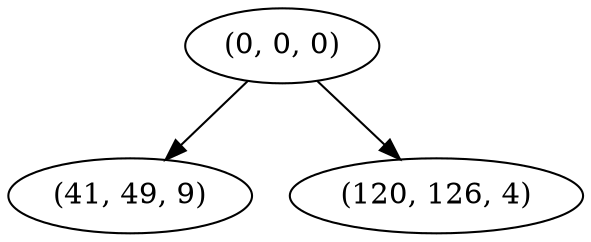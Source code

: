 digraph tree {
    "(0, 0, 0)";
    "(41, 49, 9)";
    "(120, 126, 4)";
    "(0, 0, 0)" -> "(41, 49, 9)";
    "(0, 0, 0)" -> "(120, 126, 4)";
}
